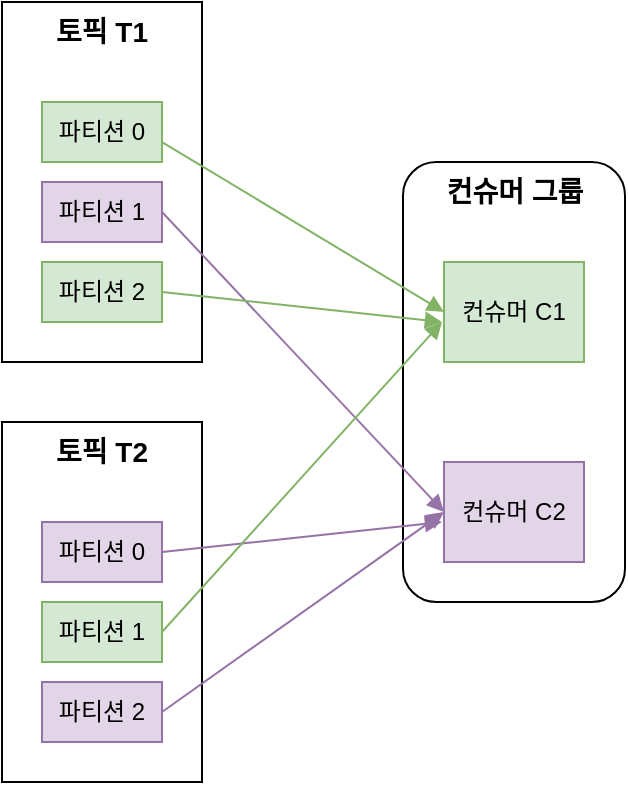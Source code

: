 <mxfile version="24.7.5">
  <diagram name="페이지-1" id="oPuvyrXTzRDN4ITFtUGR">
    <mxGraphModel dx="1114" dy="821" grid="1" gridSize="10" guides="1" tooltips="1" connect="1" arrows="1" fold="1" page="1" pageScale="1" pageWidth="827" pageHeight="1169" math="0" shadow="0">
      <root>
        <mxCell id="0" />
        <mxCell id="1" parent="0" />
        <mxCell id="oa2200w5Pyq2wqw47YcO-1" value="토픽 T1" style="rounded=0;whiteSpace=wrap;html=1;verticalAlign=top;fontSize=14;fontStyle=1" vertex="1" parent="1">
          <mxGeometry x="80" y="50" width="100" height="180" as="geometry" />
        </mxCell>
        <mxCell id="oa2200w5Pyq2wqw47YcO-2" value="컨슈머 그룹" style="rounded=1;whiteSpace=wrap;html=1;verticalAlign=top;horizontal=1;fontStyle=1;fontSize=14;" vertex="1" parent="1">
          <mxGeometry x="280.5" y="130" width="111" height="220" as="geometry" />
        </mxCell>
        <mxCell id="oa2200w5Pyq2wqw47YcO-3" style="rounded=0;orthogonalLoop=1;jettySize=auto;html=1;entryX=0;entryY=0.5;entryDx=0;entryDy=0;endArrow=block;endFill=1;exitX=1;exitY=0.667;exitDx=0;exitDy=0;exitPerimeter=0;fillColor=#d5e8d4;strokeColor=#82b366;" edge="1" parent="1" source="oa2200w5Pyq2wqw47YcO-4" target="oa2200w5Pyq2wqw47YcO-9">
          <mxGeometry relative="1" as="geometry" />
        </mxCell>
        <mxCell id="oa2200w5Pyq2wqw47YcO-4" value="파티션 0" style="rounded=0;whiteSpace=wrap;html=1;fillColor=#d5e8d4;strokeColor=#82b366;" vertex="1" parent="1">
          <mxGeometry x="100" y="100" width="60" height="30" as="geometry" />
        </mxCell>
        <mxCell id="oa2200w5Pyq2wqw47YcO-5" style="rounded=0;orthogonalLoop=1;jettySize=auto;html=1;endArrow=block;endFill=1;exitX=1;exitY=0.5;exitDx=0;exitDy=0;fillColor=#e1d5e7;strokeColor=#9673a6;entryX=0;entryY=0.5;entryDx=0;entryDy=0;" edge="1" parent="1" source="oa2200w5Pyq2wqw47YcO-6" target="oa2200w5Pyq2wqw47YcO-17">
          <mxGeometry relative="1" as="geometry">
            <mxPoint x="300" y="210" as="targetPoint" />
          </mxGeometry>
        </mxCell>
        <mxCell id="oa2200w5Pyq2wqw47YcO-6" value="파티션 1" style="rounded=0;whiteSpace=wrap;html=1;fillColor=#e1d5e7;strokeColor=#9673a6;" vertex="1" parent="1">
          <mxGeometry x="100" y="140" width="60" height="30" as="geometry" />
        </mxCell>
        <mxCell id="oa2200w5Pyq2wqw47YcO-7" style="rounded=0;orthogonalLoop=1;jettySize=auto;html=1;endArrow=block;endFill=1;exitX=1;exitY=0.5;exitDx=0;exitDy=0;fillColor=#d5e8d4;strokeColor=#82b366;" edge="1" parent="1" source="oa2200w5Pyq2wqw47YcO-8">
          <mxGeometry relative="1" as="geometry">
            <mxPoint x="300" y="210" as="targetPoint" />
          </mxGeometry>
        </mxCell>
        <mxCell id="oa2200w5Pyq2wqw47YcO-8" value="파티션 2" style="rounded=0;whiteSpace=wrap;html=1;fillColor=#d5e8d4;strokeColor=#82b366;" vertex="1" parent="1">
          <mxGeometry x="100" y="180" width="60" height="30" as="geometry" />
        </mxCell>
        <mxCell id="oa2200w5Pyq2wqw47YcO-9" value="컨슈머 C1" style="rounded=0;whiteSpace=wrap;html=1;fillColor=#d5e8d4;strokeColor=#82b366;" vertex="1" parent="1">
          <mxGeometry x="301" y="180" width="70" height="50" as="geometry" />
        </mxCell>
        <mxCell id="oa2200w5Pyq2wqw47YcO-10" value="토픽 T2" style="rounded=0;whiteSpace=wrap;html=1;verticalAlign=top;fontSize=14;fontStyle=1" vertex="1" parent="1">
          <mxGeometry x="80" y="260" width="100" height="180" as="geometry" />
        </mxCell>
        <mxCell id="oa2200w5Pyq2wqw47YcO-11" style="rounded=0;orthogonalLoop=1;jettySize=auto;html=1;endArrow=block;endFill=1;exitX=1;exitY=0.5;exitDx=0;exitDy=0;fillColor=#e1d5e7;strokeColor=#9673a6;" edge="1" parent="1" source="oa2200w5Pyq2wqw47YcO-12">
          <mxGeometry relative="1" as="geometry">
            <mxPoint x="300" y="310" as="targetPoint" />
          </mxGeometry>
        </mxCell>
        <mxCell id="oa2200w5Pyq2wqw47YcO-12" value="파티션 0" style="rounded=0;whiteSpace=wrap;html=1;fillColor=#e1d5e7;strokeColor=#9673a6;" vertex="1" parent="1">
          <mxGeometry x="100" y="310" width="60" height="30" as="geometry" />
        </mxCell>
        <mxCell id="oa2200w5Pyq2wqw47YcO-13" style="rounded=0;orthogonalLoop=1;jettySize=auto;html=1;endArrow=block;endFill=1;exitX=1;exitY=0.5;exitDx=0;exitDy=0;fillColor=#d5e8d4;strokeColor=#82b366;" edge="1" parent="1" source="oa2200w5Pyq2wqw47YcO-14">
          <mxGeometry relative="1" as="geometry">
            <mxPoint x="300" y="210" as="targetPoint" />
          </mxGeometry>
        </mxCell>
        <mxCell id="oa2200w5Pyq2wqw47YcO-14" value="파티션 1" style="rounded=0;whiteSpace=wrap;html=1;fillColor=#d5e8d4;strokeColor=#82b366;" vertex="1" parent="1">
          <mxGeometry x="100" y="350" width="60" height="30" as="geometry" />
        </mxCell>
        <mxCell id="oa2200w5Pyq2wqw47YcO-15" style="rounded=0;orthogonalLoop=1;jettySize=auto;html=1;entryX=0;entryY=0.5;entryDx=0;entryDy=0;endArrow=block;endFill=1;exitX=1;exitY=0.5;exitDx=0;exitDy=0;fillColor=#e1d5e7;strokeColor=#9673a6;" edge="1" parent="1" source="oa2200w5Pyq2wqw47YcO-16" target="oa2200w5Pyq2wqw47YcO-17">
          <mxGeometry relative="1" as="geometry" />
        </mxCell>
        <mxCell id="oa2200w5Pyq2wqw47YcO-16" value="파티션 2" style="rounded=0;whiteSpace=wrap;html=1;fillColor=#e1d5e7;strokeColor=#9673a6;" vertex="1" parent="1">
          <mxGeometry x="100" y="390" width="60" height="30" as="geometry" />
        </mxCell>
        <mxCell id="oa2200w5Pyq2wqw47YcO-17" value="컨슈머 C2" style="rounded=0;whiteSpace=wrap;html=1;fillColor=#e1d5e7;strokeColor=#9673a6;" vertex="1" parent="1">
          <mxGeometry x="301" y="280" width="70" height="50" as="geometry" />
        </mxCell>
      </root>
    </mxGraphModel>
  </diagram>
</mxfile>

